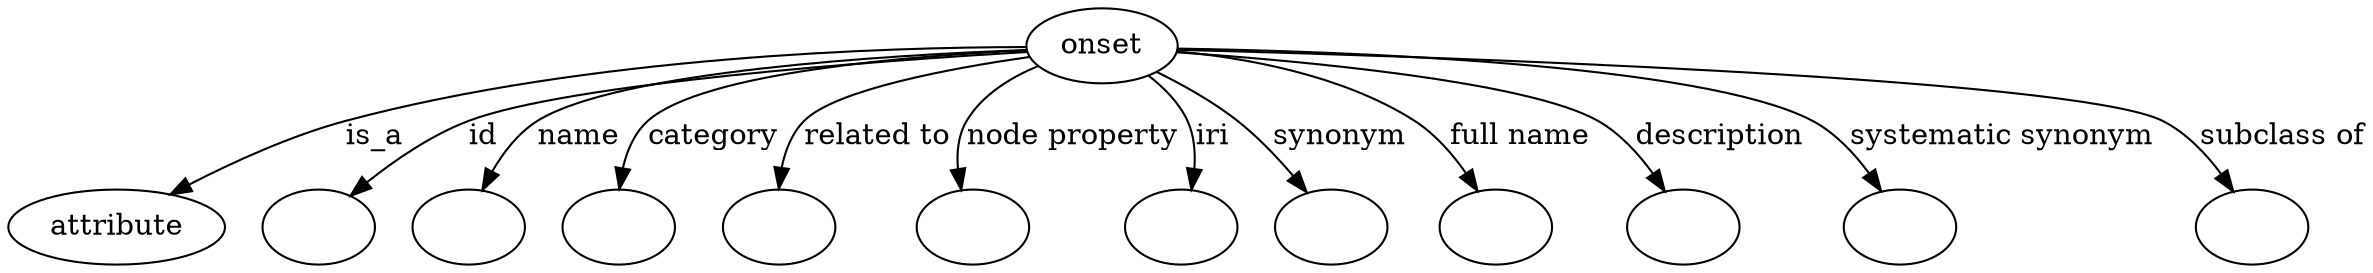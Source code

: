 digraph {
	graph [bb="0,0,955.4,122"];
	node [label="\N"];
	onset	 [height=0.5,
		label=onset,
		pos="464.57,104",
		width=0.79928];
	attribute	 [height=0.5,
		pos="39.574,18",
		width=1.0993];
	onset -> attribute	 [label=is_a,
		lp="168.85,61",
		pos="e,65.855,31.772 435.65,103.36 380.54,101.53 257.04,94.554 157.02,68 128.53,60.437 97.946,47.237 75.13,36.298"];
	id	 [color=black,
		height=0.5,
		label="",
		pos="124.57,18",
		width=0.75];
	onset -> id	 [color=black,
		label=id,
		lp="220.02,61",
		pos="e,143.42,31.309 435.98,101.23 379.26,95.524 254.42,81.813 213.68,68 191.85,60.598 169.23,47.829 152.24,37.048",
		style=solid];
	name	 [color=black,
		height=0.5,
		label="",
		pos="196.57,18",
		width=0.75];
	onset -> name	 [color=black,
		label=name,
		lp="262.73,61",
		pos="e,208.47,34.173 435.95,101.42 384.75,96.462 279.79,84.586 247.26,68 235.04,61.773 223.89,51.553 215.18,41.971",
		style=solid];
	category	 [color=black,
		height=0.5,
		label="",
		pos="268.57,18",
		width=0.75];
	onset -> category	 [color=black,
		label=category,
		lp="316.67,61",
		pos="e,272.74,35.818 435.91,101.1 392.9,96.246 314.35,85.271 292.38,68 285.1,62.277 279.93,53.783 276.31,45.413",
		style=solid];
	"related to"	 [color=black,
		height=0.5,
		label="",
		pos="340.57,18",
		width=0.75];
	onset -> "related to"	 [color=black,
		label="related to",
		lp="377.81,61",
		pos="e,340.09,36.2 436.9,98.554 407.17,92.149 362.65,80.758 351.1,68 345.72,62.055 342.83,54.074 341.34,46.237",
		style=solid];
	"node property"	 [color=black,
		height=0.5,
		label="",
		pos="412.57,18",
		width=0.75];
	onset -> "node property"	 [color=black,
		label="node property",
		lp="450.64,61",
		pos="e,408.02,36.109 440.27,94.022 429.37,88.173 417.59,79.617 411.43,68 407.95,61.431 406.92,53.661 407.1,46.23",
		style=solid];
	iri	 [color=black,
		height=0.5,
		label="",
		pos="484.57,18",
		width=0.75];
	onset -> iri	 [color=black,
		label=iri,
		lp="501.79,61",
		pos="e,492.04,35.478 480.47,88.972 485.69,83.003 490.85,75.72 493.57,68 496.11,60.795 495.91,52.741 494.52,45.237",
		style=solid];
	synonym	 [color=black,
		height=0.5,
		label="",
		pos="556.57,18",
		width=0.75];
	onset -> synonym	 [color=black,
		label=synonym,
		lp="551.24,61",
		pos="e,543.49,34.008 483.97,90.398 492.71,83.959 502.97,75.951 511.57,68 520.37,59.87 529.35,50.226 536.94,41.587",
		style=solid];
	"full name"	 [color=black,
		height=0.5,
		label="",
		pos="628.57,18",
		width=0.75];
	onset -> "full name"	 [color=black,
		label="full name",
		lp="625.2,61",
		pos="e,616.39,34.514 492.47,99.441 517.05,94.503 553.13,84.955 580.57,68 591.5,61.25 601.66,51.437 609.79,42.289",
		style=solid];
	description	 [color=black,
		height=0.5,
		label="",
		pos="700.57,18",
		width=0.75];
	onset -> description	 [color=black,
		label=description,
		lp="704.68,61",
		pos="e,689.66,35.042 493.1,100.89 539.31,95.479 628.14,83.42 655.57,68 666.33,61.953 675.87,52.381 683.37,43.223",
		style=solid];
	"systematic synonym"	 [color=black,
		height=0.5,
		label="",
		pos="785.57,18",
		width=0.75];
	onset -> "systematic synonym"	 [color=black,
		label="systematic synonym",
		lp="814.54,61",
		pos="e,774.83,34.81 493.54,102.7 555.18,99.531 697.15,90.009 739.57,68 750.91,62.118 760.89,52.266 768.63,42.856",
		style=solid];
	"subclass of"	 [color=black,
		height=0.5,
		label="",
		pos="922.57,18",
		width=0.75];
	onset -> "subclass of"	 [color=black,
		label="subclass of",
		lp="924.49,61",
		pos="e,911.61,35.009 493.49,102.66 581.36,98.419 841.38,84.595 875.57,68 887.18,62.367 897.38,52.554 905.28,43.105",
		style=solid];
}
